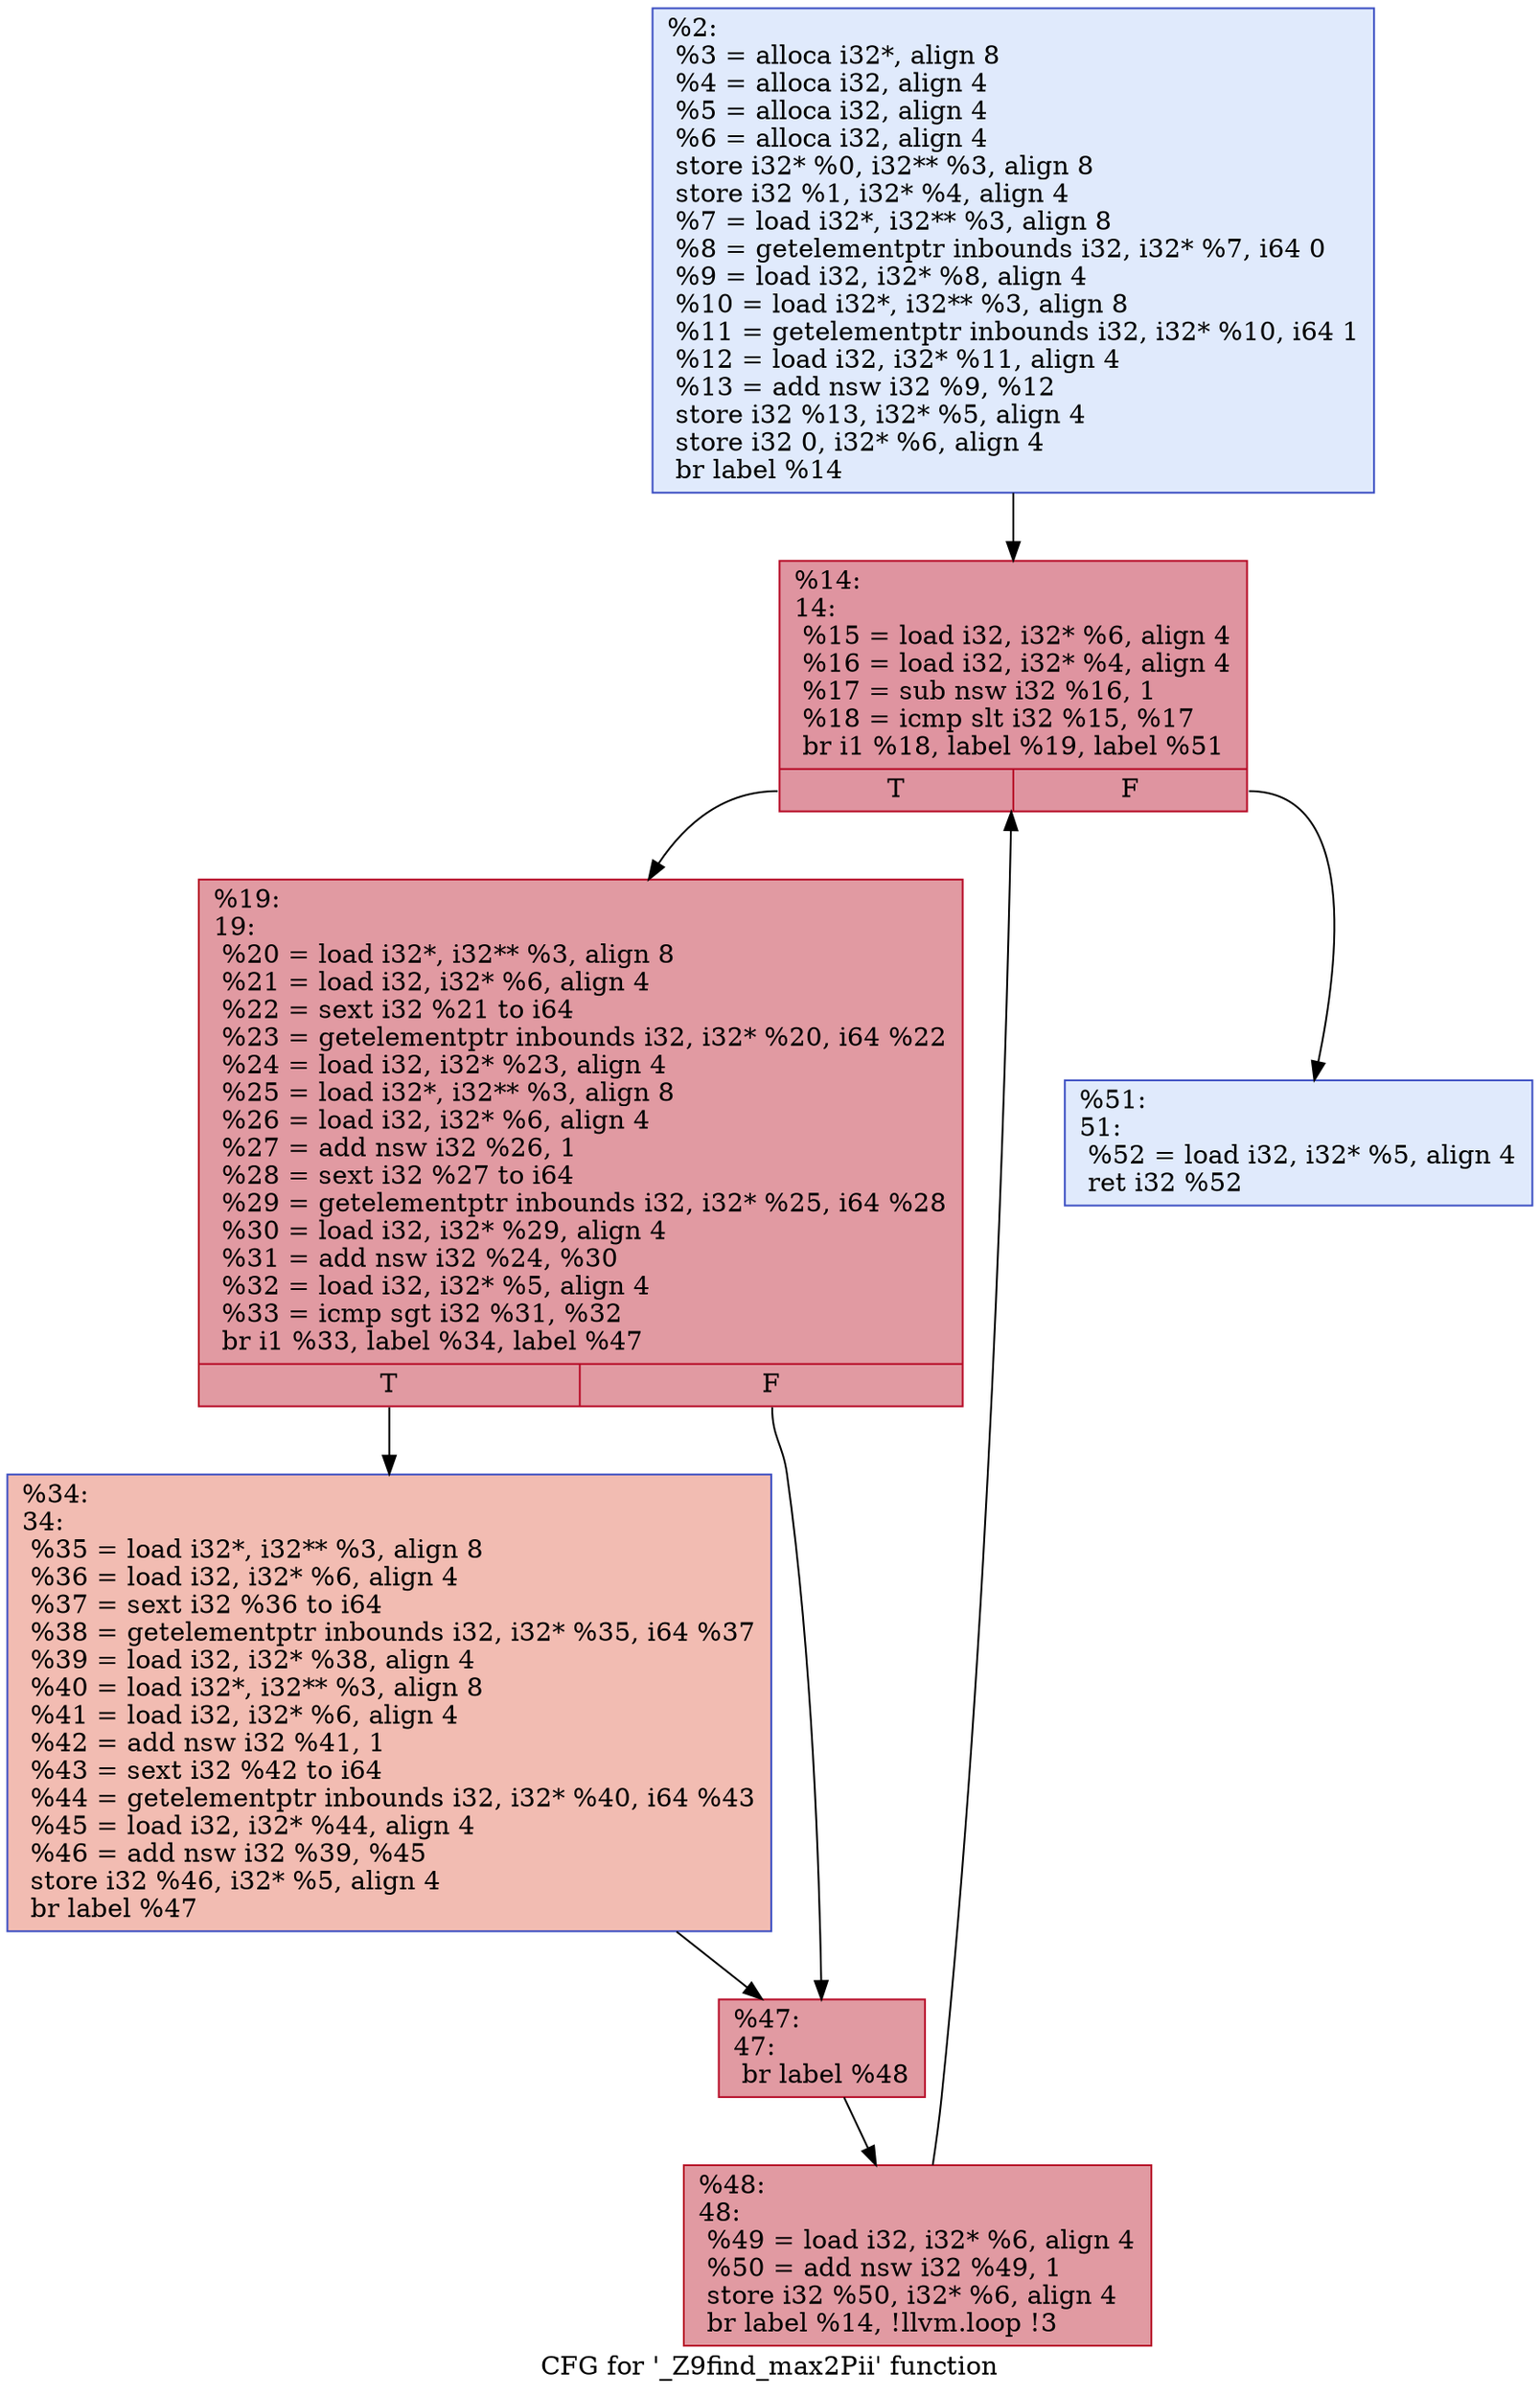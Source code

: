 digraph "CFG for '_Z9find_max2Pii' function" {
	label="CFG for '_Z9find_max2Pii' function";

	Node0x1a4d31016b0 [shape=record,color="#3d50c3ff", style=filled, fillcolor="#b9d0f970",label="{%2:\l  %3 = alloca i32*, align 8\l  %4 = alloca i32, align 4\l  %5 = alloca i32, align 4\l  %6 = alloca i32, align 4\l  store i32* %0, i32** %3, align 8\l  store i32 %1, i32* %4, align 4\l  %7 = load i32*, i32** %3, align 8\l  %8 = getelementptr inbounds i32, i32* %7, i64 0\l  %9 = load i32, i32* %8, align 4\l  %10 = load i32*, i32** %3, align 8\l  %11 = getelementptr inbounds i32, i32* %10, i64 1\l  %12 = load i32, i32* %11, align 4\l  %13 = add nsw i32 %9, %12\l  store i32 %13, i32* %5, align 4\l  store i32 0, i32* %6, align 4\l  br label %14\l}"];
	Node0x1a4d31016b0 -> Node0x1a4d3101c50;
	Node0x1a4d3101c50 [shape=record,color="#b70d28ff", style=filled, fillcolor="#b70d2870",label="{%14:\l14:                                               \l  %15 = load i32, i32* %6, align 4\l  %16 = load i32, i32* %4, align 4\l  %17 = sub nsw i32 %16, 1\l  %18 = icmp slt i32 %15, %17\l  br i1 %18, label %19, label %51\l|{<s0>T|<s1>F}}"];
	Node0x1a4d3101c50:s0 -> Node0x1a4d3100a30;
	Node0x1a4d3101c50:s1 -> Node0x1a4d3101070;
	Node0x1a4d3100a30 [shape=record,color="#b70d28ff", style=filled, fillcolor="#bb1b2c70",label="{%19:\l19:                                               \l  %20 = load i32*, i32** %3, align 8\l  %21 = load i32, i32* %6, align 4\l  %22 = sext i32 %21 to i64\l  %23 = getelementptr inbounds i32, i32* %20, i64 %22\l  %24 = load i32, i32* %23, align 4\l  %25 = load i32*, i32** %3, align 8\l  %26 = load i32, i32* %6, align 4\l  %27 = add nsw i32 %26, 1\l  %28 = sext i32 %27 to i64\l  %29 = getelementptr inbounds i32, i32* %25, i64 %28\l  %30 = load i32, i32* %29, align 4\l  %31 = add nsw i32 %24, %30\l  %32 = load i32, i32* %5, align 4\l  %33 = icmp sgt i32 %31, %32\l  br i1 %33, label %34, label %47\l|{<s0>T|<s1>F}}"];
	Node0x1a4d3100a30:s0 -> Node0x1a4d3100df0;
	Node0x1a4d3100a30:s1 -> Node0x1a4d3100990;
	Node0x1a4d3100df0 [shape=record,color="#3d50c3ff", style=filled, fillcolor="#e1675170",label="{%34:\l34:                                               \l  %35 = load i32*, i32** %3, align 8\l  %36 = load i32, i32* %6, align 4\l  %37 = sext i32 %36 to i64\l  %38 = getelementptr inbounds i32, i32* %35, i64 %37\l  %39 = load i32, i32* %38, align 4\l  %40 = load i32*, i32** %3, align 8\l  %41 = load i32, i32* %6, align 4\l  %42 = add nsw i32 %41, 1\l  %43 = sext i32 %42 to i64\l  %44 = getelementptr inbounds i32, i32* %40, i64 %43\l  %45 = load i32, i32* %44, align 4\l  %46 = add nsw i32 %39, %45\l  store i32 %46, i32* %5, align 4\l  br label %47\l}"];
	Node0x1a4d3100df0 -> Node0x1a4d3100990;
	Node0x1a4d3100990 [shape=record,color="#b70d28ff", style=filled, fillcolor="#bb1b2c70",label="{%47:\l47:                                               \l  br label %48\l}"];
	Node0x1a4d3100990 -> Node0x1a4d3100b20;
	Node0x1a4d3100b20 [shape=record,color="#b70d28ff", style=filled, fillcolor="#bb1b2c70",label="{%48:\l48:                                               \l  %49 = load i32, i32* %6, align 4\l  %50 = add nsw i32 %49, 1\l  store i32 %50, i32* %6, align 4\l  br label %14, !llvm.loop !3\l}"];
	Node0x1a4d3100b20 -> Node0x1a4d3101c50;
	Node0x1a4d3101070 [shape=record,color="#3d50c3ff", style=filled, fillcolor="#b9d0f970",label="{%51:\l51:                                               \l  %52 = load i32, i32* %5, align 4\l  ret i32 %52\l}"];
}
